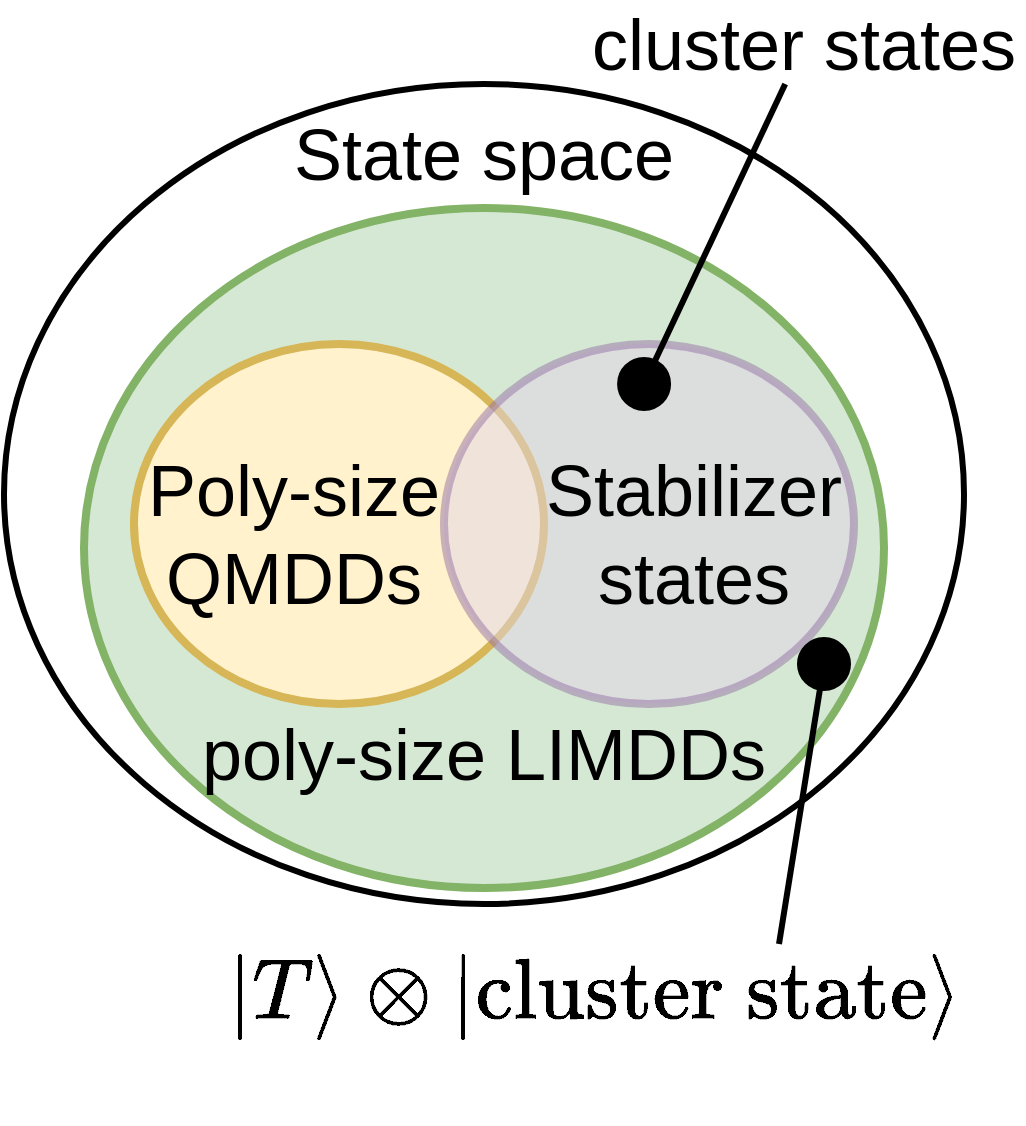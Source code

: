 <mxfile version="19.0.3" type="device"><diagram id="a41WvSMe6GhYwjAtouzO" name="Page-1"><mxGraphModel dx="1350" dy="878" grid="1" gridSize="10" guides="1" tooltips="1" connect="1" arrows="1" fold="1" page="1" pageScale="1" pageWidth="850" pageHeight="1100" math="1" shadow="0"><root><mxCell id="0"/><mxCell id="1" parent="0"/><mxCell id="QnjnjN14WbDZkOYw_PAw-2" value="" style="ellipse;whiteSpace=wrap;html=1;strokeWidth=3;" parent="1" vertex="1"><mxGeometry x="240" y="210" width="480" height="410" as="geometry"/></mxCell><mxCell id="QnjnjN14WbDZkOYw_PAw-3" value="" style="ellipse;whiteSpace=wrap;html=1;fillColor=#d5e8d4;strokeColor=#82b366;strokeWidth=4;" parent="1" vertex="1"><mxGeometry x="280" y="272" width="400" height="340" as="geometry"/></mxCell><mxCell id="QnjnjN14WbDZkOYw_PAw-4" value="" style="ellipse;whiteSpace=wrap;html=1;fillColor=#fff2cc;strokeColor=#d6b656;strokeWidth=4;" parent="1" vertex="1"><mxGeometry x="305" y="340" width="205" height="180" as="geometry"/></mxCell><mxCell id="QnjnjN14WbDZkOYw_PAw-5" value="" style="ellipse;whiteSpace=wrap;html=1;fillColor=#e1d5e7;strokeColor=#9673a6;opacity=50;strokeWidth=4;" parent="1" vertex="1"><mxGeometry x="460" y="340" width="205" height="180" as="geometry"/></mxCell><mxCell id="QnjnjN14WbDZkOYw_PAw-6" value="Poly-size QMDDs" style="text;html=1;strokeColor=none;fillColor=none;align=center;verticalAlign=middle;whiteSpace=wrap;rounded=0;opacity=50;fontSize=36;" parent="1" vertex="1"><mxGeometry x="310" y="380" width="150" height="110" as="geometry"/></mxCell><mxCell id="QnjnjN14WbDZkOYw_PAw-7" value="Stabilizer states" style="text;html=1;strokeColor=none;fillColor=none;align=center;verticalAlign=middle;whiteSpace=wrap;rounded=0;opacity=50;fontSize=36;" parent="1" vertex="1"><mxGeometry x="510" y="380" width="150" height="110" as="geometry"/></mxCell><mxCell id="QnjnjN14WbDZkOYw_PAw-8" value="poly-size LIMDDs" style="text;html=1;strokeColor=none;fillColor=none;align=center;verticalAlign=middle;whiteSpace=wrap;rounded=0;opacity=50;fontSize=36;" parent="1" vertex="1"><mxGeometry x="325" y="490" width="310" height="110" as="geometry"/></mxCell><mxCell id="QnjnjN14WbDZkOYw_PAw-9" value="State space" style="text;html=1;strokeColor=none;fillColor=none;align=center;verticalAlign=middle;whiteSpace=wrap;rounded=0;opacity=50;fontSize=36;" parent="1" vertex="1"><mxGeometry x="360" y="190" width="240" height="110" as="geometry"/></mxCell><mxCell id="QnjnjN14WbDZkOYw_PAw-10" value="cluster states" style="text;html=1;strokeColor=none;fillColor=none;align=center;verticalAlign=middle;whiteSpace=wrap;rounded=0;opacity=50;fontSize=36;" parent="1" vertex="1"><mxGeometry x="530" y="170" width="220" height="40" as="geometry"/></mxCell><mxCell id="QnjnjN14WbDZkOYw_PAw-11" value="$$|T\rangle\otimes |\text{cluster state}\rangle$$" style="text;html=1;strokeColor=none;fillColor=none;align=center;verticalAlign=middle;whiteSpace=wrap;rounded=0;opacity=50;fontSize=36;" parent="1" vertex="1"><mxGeometry x="350" y="640" width="370" height="50" as="geometry"/></mxCell><mxCell id="QnjnjN14WbDZkOYw_PAw-12" value="" style="endArrow=none;html=1;fontSize=36;startArrow=oval;startFill=1;endSize=64;strokeWidth=3;startSize=24;entryX=0.75;entryY=0;entryDx=0;entryDy=0;" parent="1" target="QnjnjN14WbDZkOYw_PAw-11" edge="1"><mxGeometry width="50" height="50" relative="1" as="geometry"><mxPoint x="650" y="500" as="sourcePoint"/><mxPoint x="780" y="540" as="targetPoint"/></mxGeometry></mxCell><mxCell id="QnjnjN14WbDZkOYw_PAw-13" value="" style="endArrow=none;html=1;fontSize=36;startArrow=oval;startFill=1;endSize=64;strokeWidth=3;startSize=24;exitX=0.488;exitY=0.111;exitDx=0;exitDy=0;exitPerimeter=0;" parent="1" source="QnjnjN14WbDZkOYw_PAw-5" target="QnjnjN14WbDZkOYw_PAw-10" edge="1"><mxGeometry width="50" height="50" relative="1" as="geometry"><mxPoint x="660" y="510" as="sourcePoint"/><mxPoint x="738.621" y="630" as="targetPoint"/></mxGeometry></mxCell></root></mxGraphModel></diagram></mxfile>